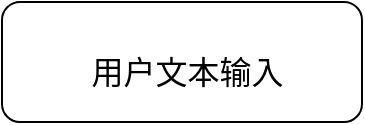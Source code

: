 <mxfile version="22.1.21" type="github">
  <diagram name="第 1 页" id="4i0rnW5zgPU5IOfJbg_z">
    <mxGraphModel dx="2000" dy="1153" grid="1" gridSize="10" guides="1" tooltips="1" connect="1" arrows="1" fold="1" page="1" pageScale="1" pageWidth="827" pageHeight="1169" math="0" shadow="0">
      <root>
        <mxCell id="0" />
        <mxCell id="1" parent="0" />
        <mxCell id="LNkuwYJ2XkKtexaGr4Jv-2" value="&lt;p style=&quot;line-height: 32px; text-indent: 1.13cm; margin-bottom: 0cm; direction: ltr; background: transparent; font-family: 仿宋_GB2312;&quot; class=&quot;cjk&quot;&gt;&lt;font style=&quot;font-size: 16px;&quot;&gt;用户文本输入&lt;/font&gt;&lt;/p&gt;" style="rounded=1;whiteSpace=wrap;html=1;align=left;" vertex="1" parent="1">
          <mxGeometry x="340" y="190" width="180" height="60" as="geometry" />
        </mxCell>
      </root>
    </mxGraphModel>
  </diagram>
</mxfile>
